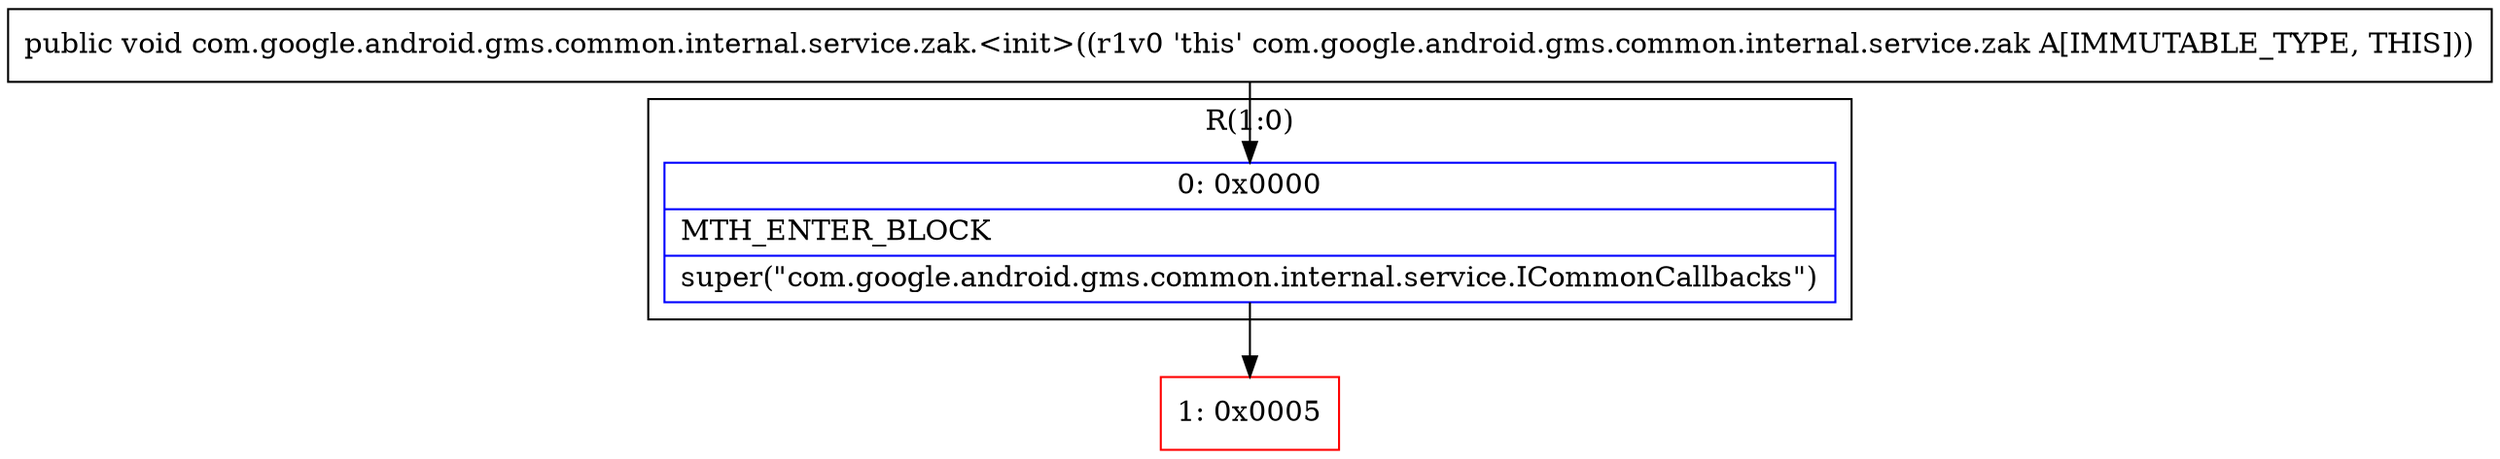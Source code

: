 digraph "CFG forcom.google.android.gms.common.internal.service.zak.\<init\>()V" {
subgraph cluster_Region_1369741289 {
label = "R(1:0)";
node [shape=record,color=blue];
Node_0 [shape=record,label="{0\:\ 0x0000|MTH_ENTER_BLOCK\l|super(\"com.google.android.gms.common.internal.service.ICommonCallbacks\")\l}"];
}
Node_1 [shape=record,color=red,label="{1\:\ 0x0005}"];
MethodNode[shape=record,label="{public void com.google.android.gms.common.internal.service.zak.\<init\>((r1v0 'this' com.google.android.gms.common.internal.service.zak A[IMMUTABLE_TYPE, THIS])) }"];
MethodNode -> Node_0;
Node_0 -> Node_1;
}

